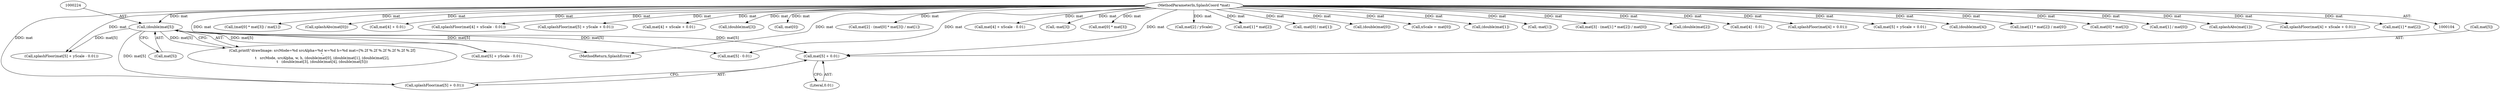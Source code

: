 digraph "0_poppler_9cf2325fb22f812b31858e519411f57747d39bd8_0@array" {
"1000492" [label="(Call,mat[5] + 0.01)"];
"1000223" [label="(Call,(double)mat[5])"];
"1000111" [label="(MethodParameterIn,SplashCoord *mat)"];
"1000500" [label="(Call,mat[5] + yScale - 0.01)"];
"1000344" [label="(Call,(mat[0] * mat[3]) / mat[1])"];
"1000325" [label="(Call,splashAbs(mat[0]))"];
"1000496" [label="(Literal,0.01)"];
"1000441" [label="(Call,mat[4] + 0.01)"];
"1000448" [label="(Call,splashFloor(mat[4] + xScale - 0.01))"];
"1000491" [label="(Call,splashFloor(mat[5] + 0.01))"];
"1000479" [label="(Call,splashFloor(mat[5] + yScale + 0.01))"];
"1000429" [label="(Call,mat[4] + xScale + 0.01)"];
"1000213" [label="(Call,(double)mat[3])"];
"1000366" [label="(Call,-mat[0])"];
"1000472" [label="(Call,mat[5] - 0.01)"];
"1000340" [label="(Call,mat[2] - (mat[0] * mat[3]) / mat[1])"];
"1000499" [label="(Call,splashFloor(mat[5] + yScale - 0.01))"];
"1000449" [label="(Call,mat[4] + xScale - 0.01)"];
"1000358" [label="(Call,-mat[3])"];
"1000345" [label="(Call,mat[0] * mat[3])"];
"1000111" [label="(MethodParameterIn,SplashCoord *mat)"];
"1003118" [label="(MethodReturn,SplashError)"];
"1000399" [label="(Call,mat[2] / yScale)"];
"1000225" [label="(Call,mat[5])"];
"1000307" [label="(Call,mat[1] * mat[2])"];
"1000365" [label="(Call,-mat[0] / mat[1])"];
"1000198" [label="(Call,(double)mat[0])"];
"1000375" [label="(Call,xScale = mat[0])"];
"1000203" [label="(Call,(double)mat[1])"];
"1000334" [label="(Call,-mat[1])"];
"1000382" [label="(Call,mat[3] - (mat[1] * mat[2]) / mat[0])"];
"1000208" [label="(Call,(double)mat[2])"];
"1000421" [label="(Call,mat[4] - 0.01)"];
"1000192" [label="(Call,printf(\"drawImage: srcMode=%d srcAlpha=%d w=%d h=%d mat=[%.2f %.2f %.2f %.2f %.2f %.2f]\n\",\n\t   srcMode, srcAlpha, w, h, (double)mat[0], (double)mat[1], (double)mat[2],\n\t   (double)mat[3], (double)mat[4], (double)mat[5]))"];
"1000440" [label="(Call,splashFloor(mat[4] + 0.01))"];
"1000480" [label="(Call,mat[5] + yScale + 0.01)"];
"1000218" [label="(Call,(double)mat[4])"];
"1000223" [label="(Call,(double)mat[5])"];
"1000386" [label="(Call,(mat[1] * mat[2]) / mat[0])"];
"1000492" [label="(Call,mat[5] + 0.01)"];
"1000300" [label="(Call,mat[0] * mat[3])"];
"1000406" [label="(Call,mat[1] / mat[0])"];
"1000321" [label="(Call,splashAbs(mat[1]))"];
"1000428" [label="(Call,splashFloor(mat[4] + xScale + 0.01))"];
"1000493" [label="(Call,mat[5])"];
"1000387" [label="(Call,mat[1] * mat[2])"];
"1000492" -> "1000491"  [label="AST: "];
"1000492" -> "1000496"  [label="CFG: "];
"1000493" -> "1000492"  [label="AST: "];
"1000496" -> "1000492"  [label="AST: "];
"1000491" -> "1000492"  [label="CFG: "];
"1000223" -> "1000492"  [label="DDG: mat[5]"];
"1000111" -> "1000492"  [label="DDG: mat"];
"1000223" -> "1000192"  [label="AST: "];
"1000223" -> "1000225"  [label="CFG: "];
"1000224" -> "1000223"  [label="AST: "];
"1000225" -> "1000223"  [label="AST: "];
"1000192" -> "1000223"  [label="CFG: "];
"1000223" -> "1003118"  [label="DDG: mat[5]"];
"1000223" -> "1000192"  [label="DDG: mat[5]"];
"1000111" -> "1000223"  [label="DDG: mat"];
"1000223" -> "1000472"  [label="DDG: mat[5]"];
"1000223" -> "1000491"  [label="DDG: mat[5]"];
"1000223" -> "1000499"  [label="DDG: mat[5]"];
"1000223" -> "1000500"  [label="DDG: mat[5]"];
"1000111" -> "1000104"  [label="AST: "];
"1000111" -> "1003118"  [label="DDG: mat"];
"1000111" -> "1000198"  [label="DDG: mat"];
"1000111" -> "1000203"  [label="DDG: mat"];
"1000111" -> "1000208"  [label="DDG: mat"];
"1000111" -> "1000213"  [label="DDG: mat"];
"1000111" -> "1000218"  [label="DDG: mat"];
"1000111" -> "1000300"  [label="DDG: mat"];
"1000111" -> "1000307"  [label="DDG: mat"];
"1000111" -> "1000321"  [label="DDG: mat"];
"1000111" -> "1000325"  [label="DDG: mat"];
"1000111" -> "1000334"  [label="DDG: mat"];
"1000111" -> "1000340"  [label="DDG: mat"];
"1000111" -> "1000345"  [label="DDG: mat"];
"1000111" -> "1000344"  [label="DDG: mat"];
"1000111" -> "1000358"  [label="DDG: mat"];
"1000111" -> "1000366"  [label="DDG: mat"];
"1000111" -> "1000365"  [label="DDG: mat"];
"1000111" -> "1000375"  [label="DDG: mat"];
"1000111" -> "1000382"  [label="DDG: mat"];
"1000111" -> "1000387"  [label="DDG: mat"];
"1000111" -> "1000386"  [label="DDG: mat"];
"1000111" -> "1000399"  [label="DDG: mat"];
"1000111" -> "1000406"  [label="DDG: mat"];
"1000111" -> "1000421"  [label="DDG: mat"];
"1000111" -> "1000428"  [label="DDG: mat"];
"1000111" -> "1000429"  [label="DDG: mat"];
"1000111" -> "1000440"  [label="DDG: mat"];
"1000111" -> "1000441"  [label="DDG: mat"];
"1000111" -> "1000448"  [label="DDG: mat"];
"1000111" -> "1000449"  [label="DDG: mat"];
"1000111" -> "1000472"  [label="DDG: mat"];
"1000111" -> "1000479"  [label="DDG: mat"];
"1000111" -> "1000480"  [label="DDG: mat"];
"1000111" -> "1000491"  [label="DDG: mat"];
"1000111" -> "1000499"  [label="DDG: mat"];
"1000111" -> "1000500"  [label="DDG: mat"];
}
